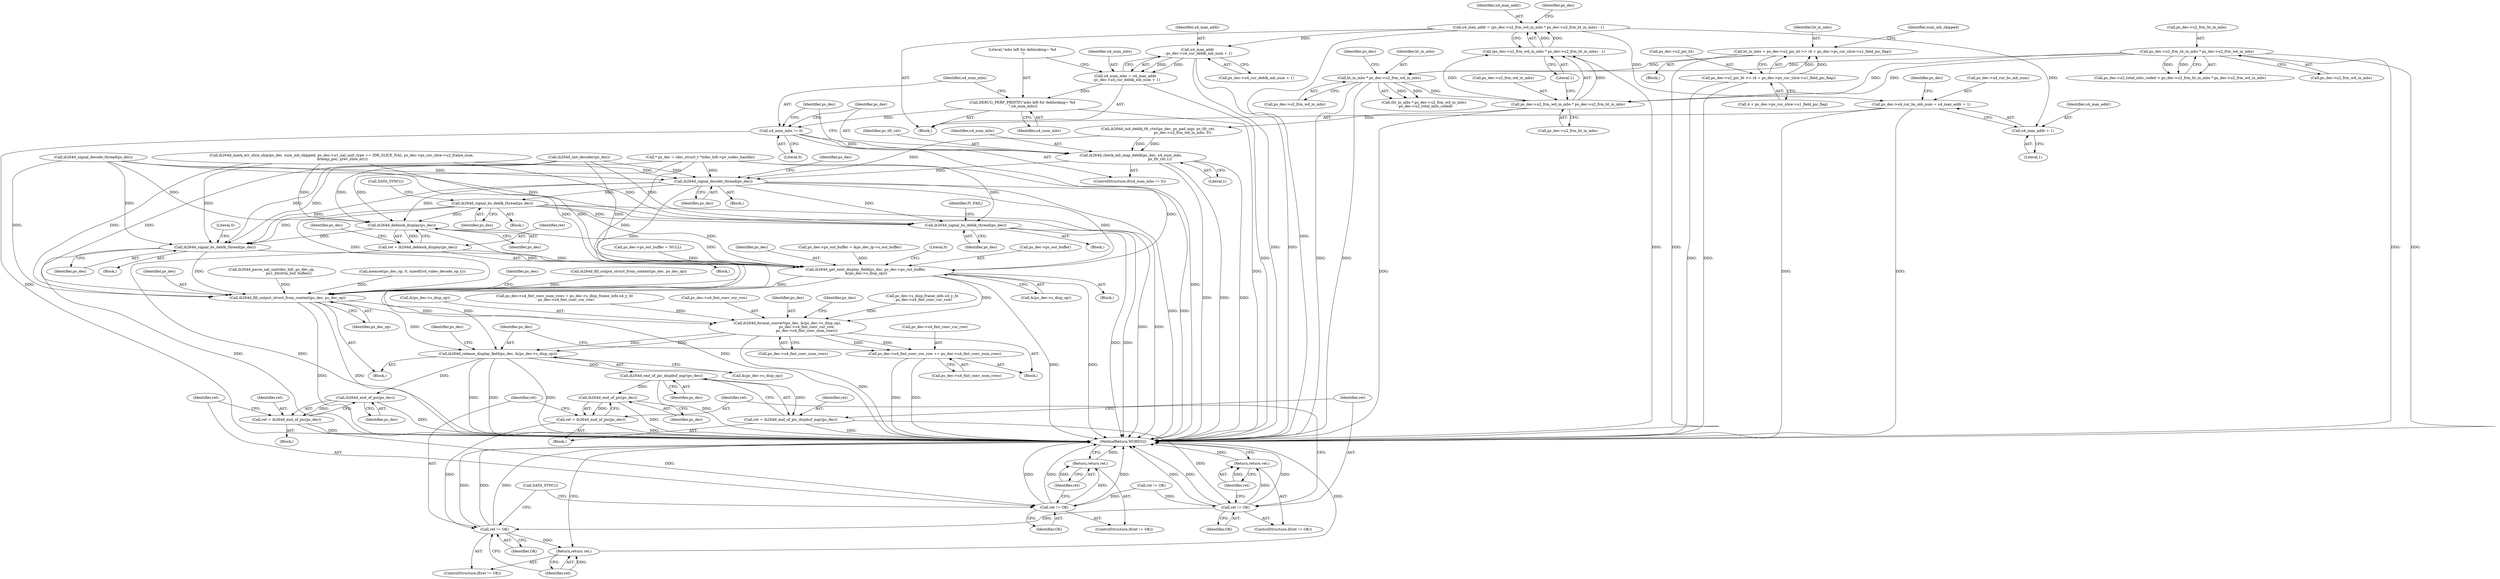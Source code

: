 digraph "0_Android_494561291a503840f385fbcd11d9bc5f4dc502b8@integer" {
"1001667" [label="(Call,u4_max_addr = (ps_dec->u2_frm_wd_in_mbs * ps_dec->u2_frm_ht_in_mbs) - 1)"];
"1001669" [label="(Call,(ps_dec->u2_frm_wd_in_mbs * ps_dec->u2_frm_ht_in_mbs) - 1)"];
"1001670" [label="(Call,ps_dec->u2_frm_wd_in_mbs * ps_dec->u2_frm_ht_in_mbs)"];
"1001503" [label="(Call,ht_in_mbs * ps_dec->u2_frm_wd_in_mbs)"];
"1001487" [label="(Call,ht_in_mbs = ps_dec->u2_pic_ht >> (4 + ps_dec->ps_cur_slice->u1_field_pic_flag))"];
"1001489" [label="(Call,ps_dec->u2_pic_ht >> (4 + ps_dec->ps_cur_slice->u1_field_pic_flag))"];
"1001474" [label="(Call,ps_dec->u2_frm_ht_in_mbs * ps_dec->u2_frm_wd_in_mbs)"];
"1001678" [label="(Call,ps_dec->u4_cur_bs_mb_num = u4_max_addr + 1)"];
"1001682" [label="(Call,u4_max_addr + 1)"];
"1001695" [label="(Call,u4_max_addr\n - ps_dec->u4_cur_deblk_mb_num + 1)"];
"1001693" [label="(Call,u4_num_mbs = u4_max_addr\n - ps_dec->u4_cur_deblk_mb_num + 1)"];
"1001702" [label="(Call,DEBUG_PERF_PRINTF(\"mbs left for deblocking= %d \n\",u4_num_mbs))"];
"1001706" [label="(Call,u4_num_mbs != 0)"];
"1001709" [label="(Call,ih264d_check_mb_map_deblk(ps_dec, u4_num_mbs,\n                                                   ps_tfr_cxt,1))"];
"1001719" [label="(Call,ih264d_signal_decode_thread(ps_dec))"];
"1001728" [label="(Call,ih264d_signal_bs_deblk_thread(ps_dec))"];
"1001827" [label="(Call,ih264d_signal_bs_deblk_thread(ps_dec))"];
"1001889" [label="(Call,ih264d_deblock_display(ps_dec))"];
"1001887" [label="(Call,ret = ih264d_deblock_display(ps_dec))"];
"1002004" [label="(Call,ih264d_signal_bs_deblk_thread(ps_dec))"];
"1002018" [label="(Call,ih264d_get_next_display_field(ps_dec, ps_dec->ps_out_buffer,\n &(ps_dec->s_disp_op)))"];
"1002046" [label="(Call,ih264d_fill_output_struct_from_context(ps_dec, ps_dec_op))"];
"1002077" [label="(Call,ih264d_format_convert(ps_dec, &(ps_dec->s_disp_op),\n                                  ps_dec->u4_fmt_conv_cur_row,\n                                  ps_dec->u4_fmt_conv_num_rows))"];
"1002089" [label="(Call,ps_dec->u4_fmt_conv_cur_row += ps_dec->u4_fmt_conv_num_rows)"];
"1002096" [label="(Call,ih264d_release_display_field(ps_dec, &(ps_dec->s_disp_op)))"];
"1002188" [label="(Call,ih264d_end_of_pic_dispbuf_mgr(ps_dec))"];
"1002186" [label="(Call,ret = ih264d_end_of_pic_dispbuf_mgr(ps_dec))"];
"1002191" [label="(Call,ret != OK)"];
"1002194" [label="(Return,return ret;)"];
"1002201" [label="(Call,ret != OK)"];
"1002204" [label="(Return,return ret;)"];
"1002198" [label="(Call,ih264d_end_of_pic(ps_dec))"];
"1002196" [label="(Call,ret = ih264d_end_of_pic(ps_dec))"];
"1002210" [label="(Call,ih264d_end_of_pic(ps_dec))"];
"1002208" [label="(Call,ret = ih264d_end_of_pic(ps_dec))"];
"1002213" [label="(Call,ret != OK)"];
"1002216" [label="(Return,return ret;)"];
"1002218" [label="(Call,DATA_SYNC())"];
"1001685" [label="(Call,ih264d_init_deblk_tfr_ctxt(ps_dec, ps_pad_mgr, ps_tfr_cxt,\n                                           ps_dec->u2_frm_wd_in_mbs, 0))"];
"1002214" [label="(Identifier,ret)"];
"1002190" [label="(ControlStructure,if(ret != OK))"];
"1002052" [label="(Identifier,ps_dec)"];
"1001668" [label="(Identifier,u4_max_addr)"];
"1002207" [label="(Block,)"];
"1001501" [label="(Identifier,num_mb_skipped)"];
"1001713" [label="(Literal,1)"];
"1002196" [label="(Call,ret = ih264d_end_of_pic(ps_dec))"];
"1001694" [label="(Identifier,u4_num_mbs)"];
"1001502" [label="(Call,(ht_in_mbs * ps_dec->u2_frm_wd_in_mbs)\n - ps_dec->u2_total_mbs_coded)"];
"1002210" [label="(Call,ih264d_end_of_pic(ps_dec))"];
"1002023" [label="(Call,&(ps_dec->s_disp_op))"];
"1002006" [label="(Block,)"];
"1002018" [label="(Call,ih264d_get_next_display_field(ps_dec, ps_dec->ps_out_buffer,\n &(ps_dec->s_disp_op)))"];
"1001478" [label="(Call,ps_dec->u2_frm_wd_in_mbs)"];
"1002063" [label="(Block,)"];
"1001679" [label="(Call,ps_dec->u4_cur_bs_mb_num)"];
"1002098" [label="(Call,&(ps_dec->s_disp_op))"];
"1002192" [label="(Identifier,ret)"];
"1002198" [label="(Call,ih264d_end_of_pic(ps_dec))"];
"1001674" [label="(Call,ps_dec->u2_frm_ht_in_mbs)"];
"1002202" [label="(Identifier,ret)"];
"1002209" [label="(Identifier,ret)"];
"1002020" [label="(Call,ps_dec->ps_out_buffer)"];
"1002083" [label="(Call,ps_dec->u4_fmt_conv_cur_row)"];
"1002194" [label="(Return,return ret;)"];
"1001730" [label="(Call,DATA_SYNC())"];
"1001677" [label="(Literal,1)"];
"1001504" [label="(Identifier,ht_in_mbs)"];
"1001711" [label="(Identifier,u4_num_mbs)"];
"1001682" [label="(Call,u4_max_addr + 1)"];
"1001894" [label="(Identifier,ps_dec)"];
"1002197" [label="(Identifier,ret)"];
"1002185" [label="(Block,)"];
"1002019" [label="(Identifier,ps_dec)"];
"1001678" [label="(Call,ps_dec->u4_cur_bs_mb_num = u4_max_addr + 1)"];
"1001729" [label="(Identifier,ps_dec)"];
"1002205" [label="(Identifier,ret)"];
"1002211" [label="(Identifier,ps_dec)"];
"1002213" [label="(Call,ret != OK)"];
"1001669" [label="(Call,(ps_dec->u2_frm_wd_in_mbs * ps_dec->u2_frm_ht_in_mbs) - 1)"];
"1001888" [label="(Identifier,ret)"];
"1001285" [label="(Call,ih264d_parse_nal_unit(dec_hdl, ps_dec_op,\n                              pu1_bitstrm_buf, buflen))"];
"1002201" [label="(Call,ret != OK)"];
"1002086" [label="(Call,ps_dec->u4_fmt_conv_num_rows)"];
"1001670" [label="(Call,ps_dec->u2_frm_wd_in_mbs * ps_dec->u2_frm_ht_in_mbs)"];
"1002204" [label="(Return,return ret;)"];
"1001509" [label="(Identifier,ps_dec)"];
"1000334" [label="(Call,ps_dec->ps_out_buffer = &ps_dec_ip->s_out_buffer)"];
"1002096" [label="(Call,ih264d_release_display_field(ps_dec, &(ps_dec->s_disp_op)))"];
"1001487" [label="(Call,ht_in_mbs = ps_dec->u2_pic_ht >> (4 + ps_dec->ps_cur_slice->u1_field_pic_flag))"];
"1001693" [label="(Call,u4_num_mbs = u4_max_addr\n - ps_dec->u4_cur_deblk_mb_num + 1)"];
"1002191" [label="(Call,ret != OK)"];
"1002203" [label="(Identifier,OK)"];
"1002208" [label="(Call,ret = ih264d_end_of_pic(ps_dec))"];
"1001705" [label="(ControlStructure,if(u4_num_mbs != 0))"];
"1001291" [label="(Call,ret != OK)"];
"1001667" [label="(Call,u4_max_addr = (ps_dec->u2_frm_wd_in_mbs * ps_dec->u2_frm_ht_in_mbs) - 1)"];
"1002226" [label="(MethodReturn,WORD32)"];
"1001651" [label="(Block,)"];
"1001889" [label="(Call,ih264d_deblock_display(ps_dec))"];
"1001727" [label="(Block,)"];
"1001470" [label="(Call,ps_dec->u2_total_mbs_coded < ps_dec->u2_frm_ht_in_mbs * ps_dec->u2_frm_wd_in_mbs)"];
"1001706" [label="(Call,u4_num_mbs != 0)"];
"1002089" [label="(Call,ps_dec->u4_fmt_conv_cur_row += ps_dec->u4_fmt_conv_num_rows)"];
"1001826" [label="(Block,)"];
"1001830" [label="(Identifier,IV_FAIL)"];
"1001696" [label="(Identifier,u4_max_addr)"];
"1001712" [label="(Identifier,ps_tfr_cxt)"];
"1001683" [label="(Identifier,u4_max_addr)"];
"1000232" [label="(Call,memset(ps_dec_op, 0, sizeof(ivd_video_decode_op_t)))"];
"1002078" [label="(Identifier,ps_dec)"];
"1001475" [label="(Call,ps_dec->u2_frm_ht_in_mbs)"];
"1001707" [label="(Identifier,u4_num_mbs)"];
"1002097" [label="(Identifier,ps_dec)"];
"1002217" [label="(Identifier,ret)"];
"1001724" [label="(Identifier,ps_dec)"];
"1002029" [label="(Literal,0)"];
"1001680" [label="(Identifier,ps_dec)"];
"1002017" [label="(Block,)"];
"1002189" [label="(Identifier,ps_dec)"];
"1002091" [label="(Identifier,ps_dec)"];
"1002106" [label="(Identifier,ps_dec)"];
"1001489" [label="(Call,ps_dec->u2_pic_ht >> (4 + ps_dec->ps_cur_slice->u1_field_pic_flag))"];
"1001684" [label="(Literal,1)"];
"1002199" [label="(Identifier,ps_dec)"];
"1002003" [label="(Block,)"];
"1001493" [label="(Call,4 + ps_dec->ps_cur_slice->u1_field_pic_flag)"];
"1002068" [label="(Call,ps_dec->s_disp_frame_info.u4_y_ht\n - ps_dec->u4_fmt_conv_cur_row)"];
"1002048" [label="(Identifier,ps_dec_op)"];
"1002193" [label="(Identifier,OK)"];
"1001703" [label="(Literal,\"mbs left for deblocking= %d \n\")"];
"1001490" [label="(Call,ps_dec->u2_pic_ht)"];
"1001505" [label="(Call,ps_dec->u2_frm_wd_in_mbs)"];
"1001716" [label="(Identifier,ps_dec)"];
"1001719" [label="(Call,ih264d_signal_decode_thread(ps_dec))"];
"1002195" [label="(Identifier,ret)"];
"1001695" [label="(Call,u4_max_addr\n - ps_dec->u4_cur_deblk_mb_num + 1)"];
"1001543" [label="(Call,ih264d_mark_err_slice_skip(ps_dec, num_mb_skipped, ps_dec->u1_nal_unit_type == IDR_SLICE_NAL, ps_dec->ps_cur_slice->u2_frame_num,\n &temp_poc, prev_slice_err))"];
"1001828" [label="(Identifier,ps_dec)"];
"1002200" [label="(ControlStructure,if(ret != OK))"];
"1000158" [label="(Call,* ps_dec = (dec_struct_t *)(dec_hdl->pv_codec_handle))"];
"1002186" [label="(Call,ret = ih264d_end_of_pic_dispbuf_mgr(ps_dec))"];
"1001481" [label="(Block,)"];
"1001702" [label="(Call,DEBUG_PERF_PRINTF(\"mbs left for deblocking= %d \n\",u4_num_mbs))"];
"1002090" [label="(Call,ps_dec->u4_fmt_conv_cur_row)"];
"1001474" [label="(Call,ps_dec->u2_frm_ht_in_mbs * ps_dec->u2_frm_wd_in_mbs)"];
"1002093" [label="(Call,ps_dec->u4_fmt_conv_num_rows)"];
"1000321" [label="(Call,ps_dec->ps_out_buffer = NULL)"];
"1002077" [label="(Call,ih264d_format_convert(ps_dec, &(ps_dec->s_disp_op),\n                                  ps_dec->u4_fmt_conv_cur_row,\n                                  ps_dec->u4_fmt_conv_num_rows))"];
"1001720" [label="(Identifier,ps_dec)"];
"1002010" [label="(Literal,0)"];
"1000896" [label="(Call,ih264d_init_decoder(ps_dec))"];
"1002187" [label="(Identifier,ret)"];
"1001827" [label="(Call,ih264d_signal_bs_deblk_thread(ps_dec))"];
"1001671" [label="(Call,ps_dec->u2_frm_wd_in_mbs)"];
"1002216" [label="(Return,return ret;)"];
"1002079" [label="(Call,&(ps_dec->s_disp_op))"];
"1001057" [label="(Call,ih264d_fill_output_struct_from_context(ps_dec, ps_dec_op))"];
"1002047" [label="(Identifier,ps_dec)"];
"1001728" [label="(Call,ih264d_signal_bs_deblk_thread(ps_dec))"];
"1001887" [label="(Call,ret = ih264d_deblock_display(ps_dec))"];
"1001076" [label="(Call,ih264d_signal_decode_thread(ps_dec))"];
"1001710" [label="(Identifier,ps_dec)"];
"1002064" [label="(Call,ps_dec->u4_fmt_conv_num_rows = ps_dec->s_disp_frame_info.u4_y_ht\n - ps_dec->u4_fmt_conv_cur_row)"];
"1002212" [label="(ControlStructure,if(ret != OK))"];
"1001708" [label="(Literal,0)"];
"1002215" [label="(Identifier,OK)"];
"1002005" [label="(Identifier,ps_dec)"];
"1001704" [label="(Identifier,u4_num_mbs)"];
"1001886" [label="(Block,)"];
"1002004" [label="(Call,ih264d_signal_bs_deblk_thread(ps_dec))"];
"1001503" [label="(Call,ht_in_mbs * ps_dec->u2_frm_wd_in_mbs)"];
"1001709" [label="(Call,ih264d_check_mb_map_deblk(ps_dec, u4_num_mbs,\n                                                   ps_tfr_cxt,1))"];
"1001697" [label="(Call,ps_dec->u4_cur_deblk_mb_num + 1)"];
"1001686" [label="(Identifier,ps_dec)"];
"1002046" [label="(Call,ih264d_fill_output_struct_from_context(ps_dec, ps_dec_op))"];
"1001623" [label="(Block,)"];
"1002188" [label="(Call,ih264d_end_of_pic_dispbuf_mgr(ps_dec))"];
"1001488" [label="(Identifier,ht_in_mbs)"];
"1001890" [label="(Identifier,ps_dec)"];
"1001667" -> "1001651"  [label="AST: "];
"1001667" -> "1001669"  [label="CFG: "];
"1001668" -> "1001667"  [label="AST: "];
"1001669" -> "1001667"  [label="AST: "];
"1001680" -> "1001667"  [label="CFG: "];
"1001667" -> "1002226"  [label="DDG: "];
"1001669" -> "1001667"  [label="DDG: "];
"1001669" -> "1001667"  [label="DDG: "];
"1001667" -> "1001678"  [label="DDG: "];
"1001667" -> "1001682"  [label="DDG: "];
"1001667" -> "1001695"  [label="DDG: "];
"1001669" -> "1001677"  [label="CFG: "];
"1001670" -> "1001669"  [label="AST: "];
"1001677" -> "1001669"  [label="AST: "];
"1001669" -> "1002226"  [label="DDG: "];
"1001670" -> "1001669"  [label="DDG: "];
"1001670" -> "1001669"  [label="DDG: "];
"1001670" -> "1001674"  [label="CFG: "];
"1001671" -> "1001670"  [label="AST: "];
"1001674" -> "1001670"  [label="AST: "];
"1001677" -> "1001670"  [label="CFG: "];
"1001670" -> "1002226"  [label="DDG: "];
"1001503" -> "1001670"  [label="DDG: "];
"1001474" -> "1001670"  [label="DDG: "];
"1001474" -> "1001670"  [label="DDG: "];
"1001670" -> "1001685"  [label="DDG: "];
"1001503" -> "1001502"  [label="AST: "];
"1001503" -> "1001505"  [label="CFG: "];
"1001504" -> "1001503"  [label="AST: "];
"1001505" -> "1001503"  [label="AST: "];
"1001509" -> "1001503"  [label="CFG: "];
"1001503" -> "1002226"  [label="DDG: "];
"1001503" -> "1002226"  [label="DDG: "];
"1001503" -> "1001502"  [label="DDG: "];
"1001503" -> "1001502"  [label="DDG: "];
"1001487" -> "1001503"  [label="DDG: "];
"1001474" -> "1001503"  [label="DDG: "];
"1001487" -> "1001481"  [label="AST: "];
"1001487" -> "1001489"  [label="CFG: "];
"1001488" -> "1001487"  [label="AST: "];
"1001489" -> "1001487"  [label="AST: "];
"1001501" -> "1001487"  [label="CFG: "];
"1001487" -> "1002226"  [label="DDG: "];
"1001489" -> "1001487"  [label="DDG: "];
"1001489" -> "1001487"  [label="DDG: "];
"1001489" -> "1001493"  [label="CFG: "];
"1001490" -> "1001489"  [label="AST: "];
"1001493" -> "1001489"  [label="AST: "];
"1001489" -> "1002226"  [label="DDG: "];
"1001489" -> "1002226"  [label="DDG: "];
"1001474" -> "1001470"  [label="AST: "];
"1001474" -> "1001478"  [label="CFG: "];
"1001475" -> "1001474"  [label="AST: "];
"1001478" -> "1001474"  [label="AST: "];
"1001470" -> "1001474"  [label="CFG: "];
"1001474" -> "1002226"  [label="DDG: "];
"1001474" -> "1002226"  [label="DDG: "];
"1001474" -> "1001470"  [label="DDG: "];
"1001474" -> "1001470"  [label="DDG: "];
"1001678" -> "1001651"  [label="AST: "];
"1001678" -> "1001682"  [label="CFG: "];
"1001679" -> "1001678"  [label="AST: "];
"1001682" -> "1001678"  [label="AST: "];
"1001686" -> "1001678"  [label="CFG: "];
"1001678" -> "1002226"  [label="DDG: "];
"1001678" -> "1002226"  [label="DDG: "];
"1001682" -> "1001684"  [label="CFG: "];
"1001683" -> "1001682"  [label="AST: "];
"1001684" -> "1001682"  [label="AST: "];
"1001695" -> "1001693"  [label="AST: "];
"1001695" -> "1001697"  [label="CFG: "];
"1001696" -> "1001695"  [label="AST: "];
"1001697" -> "1001695"  [label="AST: "];
"1001693" -> "1001695"  [label="CFG: "];
"1001695" -> "1002226"  [label="DDG: "];
"1001695" -> "1002226"  [label="DDG: "];
"1001695" -> "1001693"  [label="DDG: "];
"1001695" -> "1001693"  [label="DDG: "];
"1001693" -> "1001651"  [label="AST: "];
"1001694" -> "1001693"  [label="AST: "];
"1001703" -> "1001693"  [label="CFG: "];
"1001693" -> "1002226"  [label="DDG: "];
"1001693" -> "1001702"  [label="DDG: "];
"1001702" -> "1001651"  [label="AST: "];
"1001702" -> "1001704"  [label="CFG: "];
"1001703" -> "1001702"  [label="AST: "];
"1001704" -> "1001702"  [label="AST: "];
"1001707" -> "1001702"  [label="CFG: "];
"1001702" -> "1002226"  [label="DDG: "];
"1001702" -> "1001706"  [label="DDG: "];
"1001706" -> "1001705"  [label="AST: "];
"1001706" -> "1001708"  [label="CFG: "];
"1001707" -> "1001706"  [label="AST: "];
"1001708" -> "1001706"  [label="AST: "];
"1001710" -> "1001706"  [label="CFG: "];
"1001716" -> "1001706"  [label="CFG: "];
"1001706" -> "1002226"  [label="DDG: "];
"1001706" -> "1002226"  [label="DDG: "];
"1001706" -> "1001709"  [label="DDG: "];
"1001709" -> "1001705"  [label="AST: "];
"1001709" -> "1001713"  [label="CFG: "];
"1001710" -> "1001709"  [label="AST: "];
"1001711" -> "1001709"  [label="AST: "];
"1001712" -> "1001709"  [label="AST: "];
"1001713" -> "1001709"  [label="AST: "];
"1001716" -> "1001709"  [label="CFG: "];
"1001709" -> "1002226"  [label="DDG: "];
"1001709" -> "1002226"  [label="DDG: "];
"1001709" -> "1002226"  [label="DDG: "];
"1001685" -> "1001709"  [label="DDG: "];
"1001685" -> "1001709"  [label="DDG: "];
"1001709" -> "1001719"  [label="DDG: "];
"1001719" -> "1001623"  [label="AST: "];
"1001719" -> "1001720"  [label="CFG: "];
"1001720" -> "1001719"  [label="AST: "];
"1001724" -> "1001719"  [label="CFG: "];
"1001719" -> "1002226"  [label="DDG: "];
"1001719" -> "1002226"  [label="DDG: "];
"1001685" -> "1001719"  [label="DDG: "];
"1001076" -> "1001719"  [label="DDG: "];
"1000158" -> "1001719"  [label="DDG: "];
"1000896" -> "1001719"  [label="DDG: "];
"1001543" -> "1001719"  [label="DDG: "];
"1001719" -> "1001728"  [label="DDG: "];
"1001719" -> "1001827"  [label="DDG: "];
"1001719" -> "1001889"  [label="DDG: "];
"1001719" -> "1002004"  [label="DDG: "];
"1001719" -> "1002018"  [label="DDG: "];
"1001719" -> "1002046"  [label="DDG: "];
"1001728" -> "1001727"  [label="AST: "];
"1001728" -> "1001729"  [label="CFG: "];
"1001729" -> "1001728"  [label="AST: "];
"1001730" -> "1001728"  [label="CFG: "];
"1001728" -> "1002226"  [label="DDG: "];
"1001728" -> "1002226"  [label="DDG: "];
"1001728" -> "1001827"  [label="DDG: "];
"1001728" -> "1001889"  [label="DDG: "];
"1001728" -> "1002004"  [label="DDG: "];
"1001728" -> "1002018"  [label="DDG: "];
"1001728" -> "1002046"  [label="DDG: "];
"1001827" -> "1001826"  [label="AST: "];
"1001827" -> "1001828"  [label="CFG: "];
"1001828" -> "1001827"  [label="AST: "];
"1001830" -> "1001827"  [label="CFG: "];
"1001827" -> "1002226"  [label="DDG: "];
"1001827" -> "1002226"  [label="DDG: "];
"1001076" -> "1001827"  [label="DDG: "];
"1000158" -> "1001827"  [label="DDG: "];
"1000896" -> "1001827"  [label="DDG: "];
"1001543" -> "1001827"  [label="DDG: "];
"1001889" -> "1001887"  [label="AST: "];
"1001889" -> "1001890"  [label="CFG: "];
"1001890" -> "1001889"  [label="AST: "];
"1001887" -> "1001889"  [label="CFG: "];
"1001889" -> "1001887"  [label="DDG: "];
"1001076" -> "1001889"  [label="DDG: "];
"1000158" -> "1001889"  [label="DDG: "];
"1000896" -> "1001889"  [label="DDG: "];
"1001543" -> "1001889"  [label="DDG: "];
"1001889" -> "1002004"  [label="DDG: "];
"1001889" -> "1002018"  [label="DDG: "];
"1001889" -> "1002046"  [label="DDG: "];
"1001887" -> "1001886"  [label="AST: "];
"1001888" -> "1001887"  [label="AST: "];
"1001894" -> "1001887"  [label="CFG: "];
"1001887" -> "1002226"  [label="DDG: "];
"1001887" -> "1002226"  [label="DDG: "];
"1002004" -> "1002003"  [label="AST: "];
"1002004" -> "1002005"  [label="CFG: "];
"1002005" -> "1002004"  [label="AST: "];
"1002010" -> "1002004"  [label="CFG: "];
"1002004" -> "1002226"  [label="DDG: "];
"1001076" -> "1002004"  [label="DDG: "];
"1000158" -> "1002004"  [label="DDG: "];
"1000896" -> "1002004"  [label="DDG: "];
"1001543" -> "1002004"  [label="DDG: "];
"1002004" -> "1002018"  [label="DDG: "];
"1002004" -> "1002046"  [label="DDG: "];
"1002018" -> "1002017"  [label="AST: "];
"1002018" -> "1002023"  [label="CFG: "];
"1002019" -> "1002018"  [label="AST: "];
"1002020" -> "1002018"  [label="AST: "];
"1002023" -> "1002018"  [label="AST: "];
"1002029" -> "1002018"  [label="CFG: "];
"1002018" -> "1002226"  [label="DDG: "];
"1002018" -> "1002226"  [label="DDG: "];
"1001076" -> "1002018"  [label="DDG: "];
"1000158" -> "1002018"  [label="DDG: "];
"1000896" -> "1002018"  [label="DDG: "];
"1001543" -> "1002018"  [label="DDG: "];
"1000321" -> "1002018"  [label="DDG: "];
"1000334" -> "1002018"  [label="DDG: "];
"1002018" -> "1002046"  [label="DDG: "];
"1002018" -> "1002077"  [label="DDG: "];
"1002018" -> "1002096"  [label="DDG: "];
"1002046" -> "1002006"  [label="AST: "];
"1002046" -> "1002048"  [label="CFG: "];
"1002047" -> "1002046"  [label="AST: "];
"1002048" -> "1002046"  [label="AST: "];
"1002052" -> "1002046"  [label="CFG: "];
"1002046" -> "1002226"  [label="DDG: "];
"1002046" -> "1002226"  [label="DDG: "];
"1001076" -> "1002046"  [label="DDG: "];
"1000158" -> "1002046"  [label="DDG: "];
"1000896" -> "1002046"  [label="DDG: "];
"1001543" -> "1002046"  [label="DDG: "];
"1001057" -> "1002046"  [label="DDG: "];
"1001285" -> "1002046"  [label="DDG: "];
"1000232" -> "1002046"  [label="DDG: "];
"1002046" -> "1002077"  [label="DDG: "];
"1002046" -> "1002096"  [label="DDG: "];
"1002077" -> "1002063"  [label="AST: "];
"1002077" -> "1002086"  [label="CFG: "];
"1002078" -> "1002077"  [label="AST: "];
"1002079" -> "1002077"  [label="AST: "];
"1002083" -> "1002077"  [label="AST: "];
"1002086" -> "1002077"  [label="AST: "];
"1002091" -> "1002077"  [label="CFG: "];
"1002077" -> "1002226"  [label="DDG: "];
"1002068" -> "1002077"  [label="DDG: "];
"1002064" -> "1002077"  [label="DDG: "];
"1002077" -> "1002089"  [label="DDG: "];
"1002077" -> "1002089"  [label="DDG: "];
"1002077" -> "1002096"  [label="DDG: "];
"1002077" -> "1002096"  [label="DDG: "];
"1002089" -> "1002063"  [label="AST: "];
"1002089" -> "1002093"  [label="CFG: "];
"1002090" -> "1002089"  [label="AST: "];
"1002093" -> "1002089"  [label="AST: "];
"1002097" -> "1002089"  [label="CFG: "];
"1002089" -> "1002226"  [label="DDG: "];
"1002089" -> "1002226"  [label="DDG: "];
"1002096" -> "1002006"  [label="AST: "];
"1002096" -> "1002098"  [label="CFG: "];
"1002097" -> "1002096"  [label="AST: "];
"1002098" -> "1002096"  [label="AST: "];
"1002106" -> "1002096"  [label="CFG: "];
"1002096" -> "1002226"  [label="DDG: "];
"1002096" -> "1002226"  [label="DDG: "];
"1002096" -> "1002226"  [label="DDG: "];
"1002096" -> "1002188"  [label="DDG: "];
"1002096" -> "1002210"  [label="DDG: "];
"1002188" -> "1002186"  [label="AST: "];
"1002188" -> "1002189"  [label="CFG: "];
"1002189" -> "1002188"  [label="AST: "];
"1002186" -> "1002188"  [label="CFG: "];
"1002188" -> "1002226"  [label="DDG: "];
"1002188" -> "1002186"  [label="DDG: "];
"1002188" -> "1002198"  [label="DDG: "];
"1002186" -> "1002185"  [label="AST: "];
"1002187" -> "1002186"  [label="AST: "];
"1002192" -> "1002186"  [label="CFG: "];
"1002186" -> "1002226"  [label="DDG: "];
"1002186" -> "1002191"  [label="DDG: "];
"1002191" -> "1002190"  [label="AST: "];
"1002191" -> "1002193"  [label="CFG: "];
"1002192" -> "1002191"  [label="AST: "];
"1002193" -> "1002191"  [label="AST: "];
"1002195" -> "1002191"  [label="CFG: "];
"1002197" -> "1002191"  [label="CFG: "];
"1002191" -> "1002226"  [label="DDG: "];
"1002191" -> "1002226"  [label="DDG: "];
"1002191" -> "1002226"  [label="DDG: "];
"1001291" -> "1002191"  [label="DDG: "];
"1002191" -> "1002194"  [label="DDG: "];
"1002191" -> "1002201"  [label="DDG: "];
"1002194" -> "1002190"  [label="AST: "];
"1002194" -> "1002195"  [label="CFG: "];
"1002195" -> "1002194"  [label="AST: "];
"1002226" -> "1002194"  [label="CFG: "];
"1002194" -> "1002226"  [label="DDG: "];
"1002195" -> "1002194"  [label="DDG: "];
"1002201" -> "1002200"  [label="AST: "];
"1002201" -> "1002203"  [label="CFG: "];
"1002202" -> "1002201"  [label="AST: "];
"1002203" -> "1002201"  [label="AST: "];
"1002205" -> "1002201"  [label="CFG: "];
"1002218" -> "1002201"  [label="CFG: "];
"1002201" -> "1002226"  [label="DDG: "];
"1002201" -> "1002226"  [label="DDG: "];
"1002201" -> "1002226"  [label="DDG: "];
"1002196" -> "1002201"  [label="DDG: "];
"1002201" -> "1002204"  [label="DDG: "];
"1002204" -> "1002200"  [label="AST: "];
"1002204" -> "1002205"  [label="CFG: "];
"1002205" -> "1002204"  [label="AST: "];
"1002226" -> "1002204"  [label="CFG: "];
"1002204" -> "1002226"  [label="DDG: "];
"1002205" -> "1002204"  [label="DDG: "];
"1002198" -> "1002196"  [label="AST: "];
"1002198" -> "1002199"  [label="CFG: "];
"1002199" -> "1002198"  [label="AST: "];
"1002196" -> "1002198"  [label="CFG: "];
"1002198" -> "1002226"  [label="DDG: "];
"1002198" -> "1002196"  [label="DDG: "];
"1002196" -> "1002185"  [label="AST: "];
"1002197" -> "1002196"  [label="AST: "];
"1002202" -> "1002196"  [label="CFG: "];
"1002196" -> "1002226"  [label="DDG: "];
"1002210" -> "1002208"  [label="AST: "];
"1002210" -> "1002211"  [label="CFG: "];
"1002211" -> "1002210"  [label="AST: "];
"1002208" -> "1002210"  [label="CFG: "];
"1002210" -> "1002226"  [label="DDG: "];
"1002210" -> "1002208"  [label="DDG: "];
"1002208" -> "1002207"  [label="AST: "];
"1002209" -> "1002208"  [label="AST: "];
"1002214" -> "1002208"  [label="CFG: "];
"1002208" -> "1002226"  [label="DDG: "];
"1002208" -> "1002213"  [label="DDG: "];
"1002213" -> "1002212"  [label="AST: "];
"1002213" -> "1002215"  [label="CFG: "];
"1002214" -> "1002213"  [label="AST: "];
"1002215" -> "1002213"  [label="AST: "];
"1002217" -> "1002213"  [label="CFG: "];
"1002218" -> "1002213"  [label="CFG: "];
"1002213" -> "1002226"  [label="DDG: "];
"1002213" -> "1002226"  [label="DDG: "];
"1002213" -> "1002226"  [label="DDG: "];
"1001291" -> "1002213"  [label="DDG: "];
"1002213" -> "1002216"  [label="DDG: "];
"1002216" -> "1002212"  [label="AST: "];
"1002216" -> "1002217"  [label="CFG: "];
"1002217" -> "1002216"  [label="AST: "];
"1002226" -> "1002216"  [label="CFG: "];
"1002216" -> "1002226"  [label="DDG: "];
"1002217" -> "1002216"  [label="DDG: "];
}
